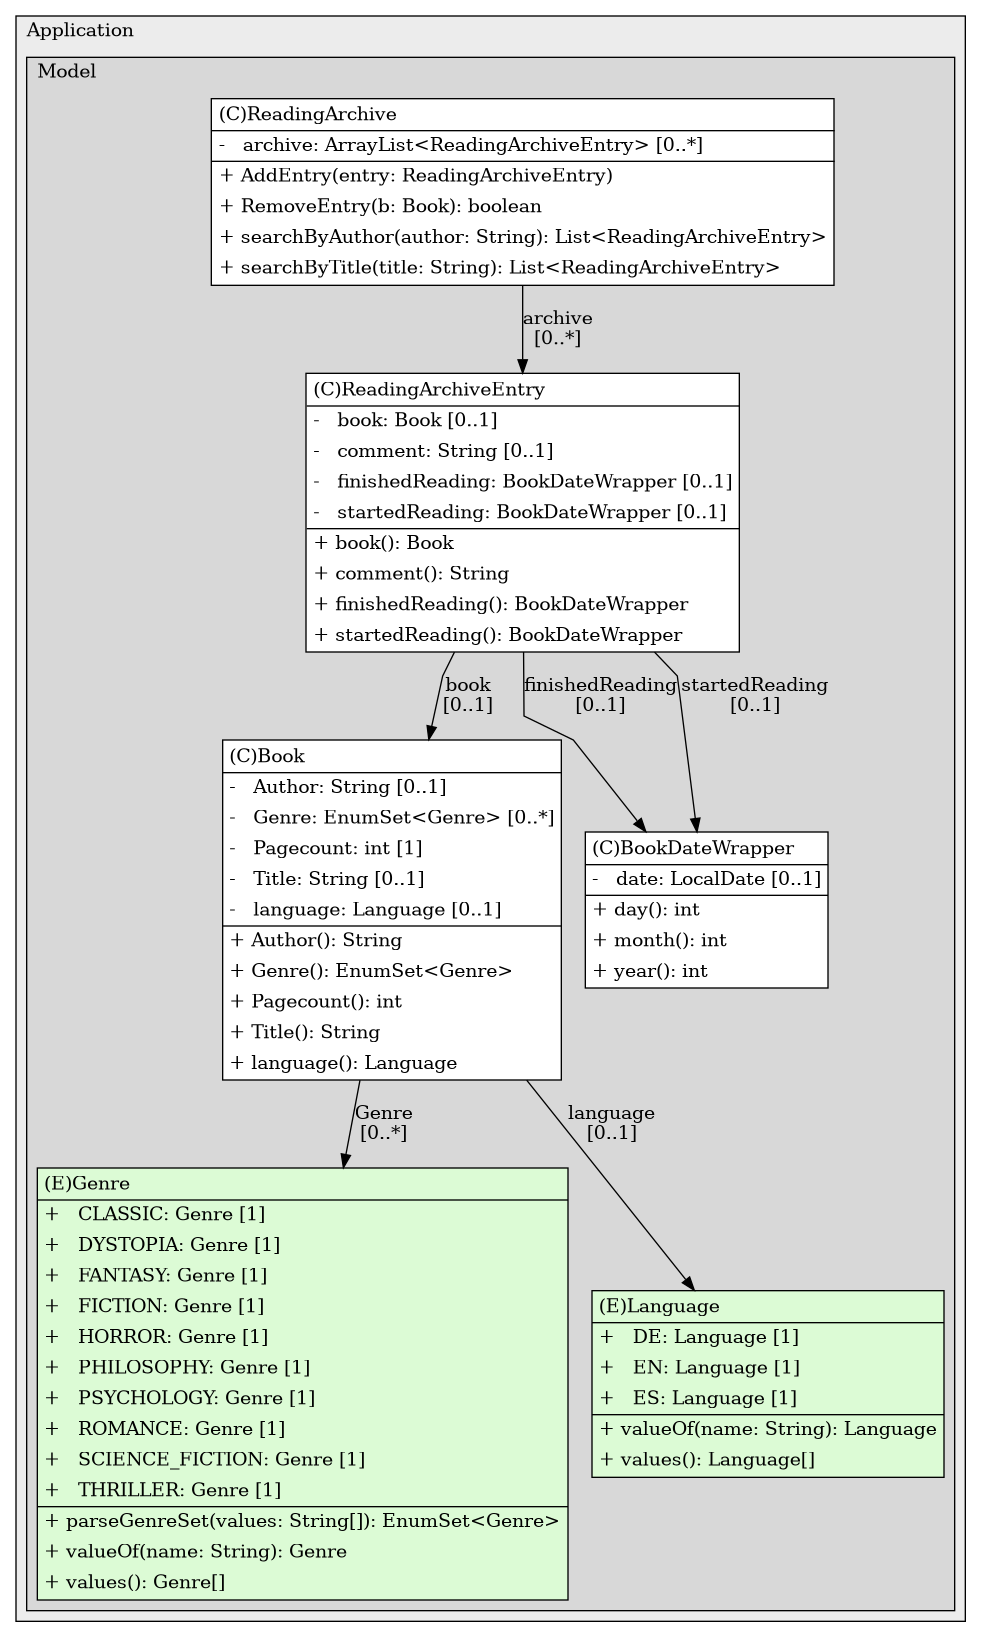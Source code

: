 @startuml

/' diagram meta data start
config=StructureConfiguration;
{
  "projectClassification": {
    "searchMode": "OpenProject", // OpenProject, AllProjects
    "includedProjects": "",
    "pathEndKeywords": "*.impl",
    "isClientPath": "",
    "isClientName": "",
    "isTestPath": "",
    "isTestName": "",
    "isMappingPath": "",
    "isMappingName": "",
    "isDataAccessPath": "",
    "isDataAccessName": "",
    "isDataStructurePath": "",
    "isDataStructureName": "",
    "isInterfaceStructuresPath": "",
    "isInterfaceStructuresName": "",
    "isEntryPointPath": "",
    "isEntryPointName": "",
    "treatFinalFieldsAsMandatory": false
  },
  "graphRestriction": {
    "classPackageExcludeFilter": "",
    "classPackageIncludeFilter": "",
    "classNameExcludeFilter": "",
    "classNameIncludeFilter": "",
    "methodNameExcludeFilter": "",
    "methodNameIncludeFilter": "",
    "removeByInheritance": "", // inheritance/annotation based filtering is done in a second step
    "removeByAnnotation": "",
    "removeByClassPackage": "", // cleanup the graph after inheritance/annotation based filtering is done
    "removeByClassName": "",
    "cutMappings": true,
    "cutEnum": false,
    "cutTests": true,
    "cutClient": true,
    "cutDataAccess": true,
    "cutInterfaceStructures": true,
    "cutDataStructures": true,
    "cutGetterAndSetter": true,
    "cutConstructors": true
  },
  "graphTraversal": {
    "forwardDepth": 2,
    "backwardDepth": 1,
    "classPackageExcludeFilter": "",
    "classPackageIncludeFilter": "",
    "classNameExcludeFilter": "",
    "classNameIncludeFilter": "",
    "methodNameExcludeFilter": "",
    "methodNameIncludeFilter": "",
    "hideMappings": false,
    "hideDataStructures": false,
    "hidePrivateMethods": false,
    "hideInterfaceCalls": false, // indirection: implementation -> interface (is hidden) -> implementation
    "onlyShowApplicationEntryPoints": false, // root node is included
    "useMethodCallsForStructureDiagram": "ForwardOnly" // ForwardOnly, BothDirections, No
  },
  "details": {
    "aggregation": "GroupByClass", // ByClass, GroupByClass, None
    "showClassGenericTypes": true,
    "showMethods": true,
    "showMethodParameterNames": true,
    "showMethodParameterTypes": true,
    "showMethodReturnType": true,
    "showPackageLevels": 2,
    "showDetailedClassStructure": true
  },
  "rootClass": "Plugin.Application.Model.ReadingArchiveEntry",
  "extensionCallbackMethod": "" // qualified.class.name#methodName - signature: public static String method(String)
}
diagram meta data end '/



digraph g {
    rankdir="TB"
    splines=polyline
    

'nodes 
subgraph cluster_1072845520 { 
   	label=Application
	labeljust=l
	fillcolor="#ececec"
	style=filled
   
   subgraph cluster_1770848053 { 
   	label=Model
	labeljust=l
	fillcolor="#d8d8d8"
	style=filled
   
   Book481104144[
	label=<<TABLE BORDER="1" CELLBORDER="0" CELLPADDING="4" CELLSPACING="0">
<TR><TD ALIGN="LEFT" >(C)Book</TD></TR>
<HR/>
<TR><TD ALIGN="LEFT" >-   Author: String [0..1]</TD></TR>
<TR><TD ALIGN="LEFT" >-   Genre: EnumSet&lt;Genre&gt; [0..*]</TD></TR>
<TR><TD ALIGN="LEFT" >-   Pagecount: int [1]</TD></TR>
<TR><TD ALIGN="LEFT" >-   Title: String [0..1]</TD></TR>
<TR><TD ALIGN="LEFT" >-   language: Language [0..1]</TD></TR>
<HR/>
<TR><TD ALIGN="LEFT" >+ Author(): String</TD></TR>
<TR><TD ALIGN="LEFT" >+ Genre(): EnumSet&lt;Genre&gt;</TD></TR>
<TR><TD ALIGN="LEFT" >+ Pagecount(): int</TD></TR>
<TR><TD ALIGN="LEFT" >+ Title(): String</TD></TR>
<TR><TD ALIGN="LEFT" >+ language(): Language</TD></TR>
</TABLE>>
	style=filled
	margin=0
	shape=plaintext
	fillcolor="#FFFFFF"
];

BookDateWrapper481104144[
	label=<<TABLE BORDER="1" CELLBORDER="0" CELLPADDING="4" CELLSPACING="0">
<TR><TD ALIGN="LEFT" >(C)BookDateWrapper</TD></TR>
<HR/>
<TR><TD ALIGN="LEFT" >-   date: LocalDate [0..1]</TD></TR>
<HR/>
<TR><TD ALIGN="LEFT" >+ day(): int</TD></TR>
<TR><TD ALIGN="LEFT" >+ month(): int</TD></TR>
<TR><TD ALIGN="LEFT" >+ year(): int</TD></TR>
</TABLE>>
	style=filled
	margin=0
	shape=plaintext
	fillcolor="#FFFFFF"
];

Genre481104144[
	label=<<TABLE BORDER="1" CELLBORDER="0" CELLPADDING="4" CELLSPACING="0">
<TR><TD ALIGN="LEFT" >(E)Genre</TD></TR>
<HR/>
<TR><TD ALIGN="LEFT" >+   CLASSIC: Genre [1]</TD></TR>
<TR><TD ALIGN="LEFT" >+   DYSTOPIA: Genre [1]</TD></TR>
<TR><TD ALIGN="LEFT" >+   FANTASY: Genre [1]</TD></TR>
<TR><TD ALIGN="LEFT" >+   FICTION: Genre [1]</TD></TR>
<TR><TD ALIGN="LEFT" >+   HORROR: Genre [1]</TD></TR>
<TR><TD ALIGN="LEFT" >+   PHILOSOPHY: Genre [1]</TD></TR>
<TR><TD ALIGN="LEFT" >+   PSYCHOLOGY: Genre [1]</TD></TR>
<TR><TD ALIGN="LEFT" >+   ROMANCE: Genre [1]</TD></TR>
<TR><TD ALIGN="LEFT" >+   SCIENCE_FICTION: Genre [1]</TD></TR>
<TR><TD ALIGN="LEFT" >+   THRILLER: Genre [1]</TD></TR>
<HR/>
<TR><TD ALIGN="LEFT" >+ parseGenreSet(values: String[]): EnumSet&lt;Genre&gt;</TD></TR>
<TR><TD ALIGN="LEFT" >+ valueOf(name: String): Genre</TD></TR>
<TR><TD ALIGN="LEFT" >+ values(): Genre[]</TD></TR>
</TABLE>>
	style=filled
	margin=0
	shape=plaintext
	fillcolor="#DCFBD5"
];

Language481104144[
	label=<<TABLE BORDER="1" CELLBORDER="0" CELLPADDING="4" CELLSPACING="0">
<TR><TD ALIGN="LEFT" >(E)Language</TD></TR>
<HR/>
<TR><TD ALIGN="LEFT" >+   DE: Language [1]</TD></TR>
<TR><TD ALIGN="LEFT" >+   EN: Language [1]</TD></TR>
<TR><TD ALIGN="LEFT" >+   ES: Language [1]</TD></TR>
<HR/>
<TR><TD ALIGN="LEFT" >+ valueOf(name: String): Language</TD></TR>
<TR><TD ALIGN="LEFT" >+ values(): Language[]</TD></TR>
</TABLE>>
	style=filled
	margin=0
	shape=plaintext
	fillcolor="#DCFBD5"
];

ReadingArchive481104144[
	label=<<TABLE BORDER="1" CELLBORDER="0" CELLPADDING="4" CELLSPACING="0">
<TR><TD ALIGN="LEFT" >(C)ReadingArchive</TD></TR>
<HR/>
<TR><TD ALIGN="LEFT" >-   archive: ArrayList&lt;ReadingArchiveEntry&gt; [0..*]</TD></TR>
<HR/>
<TR><TD ALIGN="LEFT" >+ AddEntry(entry: ReadingArchiveEntry)</TD></TR>
<TR><TD ALIGN="LEFT" >+ RemoveEntry(b: Book): boolean</TD></TR>
<TR><TD ALIGN="LEFT" >+ searchByAuthor(author: String): List&lt;ReadingArchiveEntry&gt;</TD></TR>
<TR><TD ALIGN="LEFT" >+ searchByTitle(title: String): List&lt;ReadingArchiveEntry&gt;</TD></TR>
</TABLE>>
	style=filled
	margin=0
	shape=plaintext
	fillcolor="#FFFFFF"
];

ReadingArchiveEntry481104144[
	label=<<TABLE BORDER="1" CELLBORDER="0" CELLPADDING="4" CELLSPACING="0">
<TR><TD ALIGN="LEFT" >(C)ReadingArchiveEntry</TD></TR>
<HR/>
<TR><TD ALIGN="LEFT" >-   book: Book [0..1]</TD></TR>
<TR><TD ALIGN="LEFT" >-   comment: String [0..1]</TD></TR>
<TR><TD ALIGN="LEFT" >-   finishedReading: BookDateWrapper [0..1]</TD></TR>
<TR><TD ALIGN="LEFT" >-   startedReading: BookDateWrapper [0..1]</TD></TR>
<HR/>
<TR><TD ALIGN="LEFT" >+ book(): Book</TD></TR>
<TR><TD ALIGN="LEFT" >+ comment(): String</TD></TR>
<TR><TD ALIGN="LEFT" >+ finishedReading(): BookDateWrapper</TD></TR>
<TR><TD ALIGN="LEFT" >+ startedReading(): BookDateWrapper</TD></TR>
</TABLE>>
	style=filled
	margin=0
	shape=plaintext
	fillcolor="#FFFFFF"
];
} 
} 

'edges    
Book481104144 -> Genre481104144[label="Genre
[0..*]"];
Book481104144 -> Language481104144[label="language
[0..1]"];
ReadingArchive481104144 -> ReadingArchiveEntry481104144[label="archive
[0..*]"];
ReadingArchiveEntry481104144 -> Book481104144[label="book
[0..1]"];
ReadingArchiveEntry481104144 -> BookDateWrapper481104144[label="finishedReading
[0..1]"];
ReadingArchiveEntry481104144 -> BookDateWrapper481104144[label="startedReading
[0..1]"];
    
}
@enduml